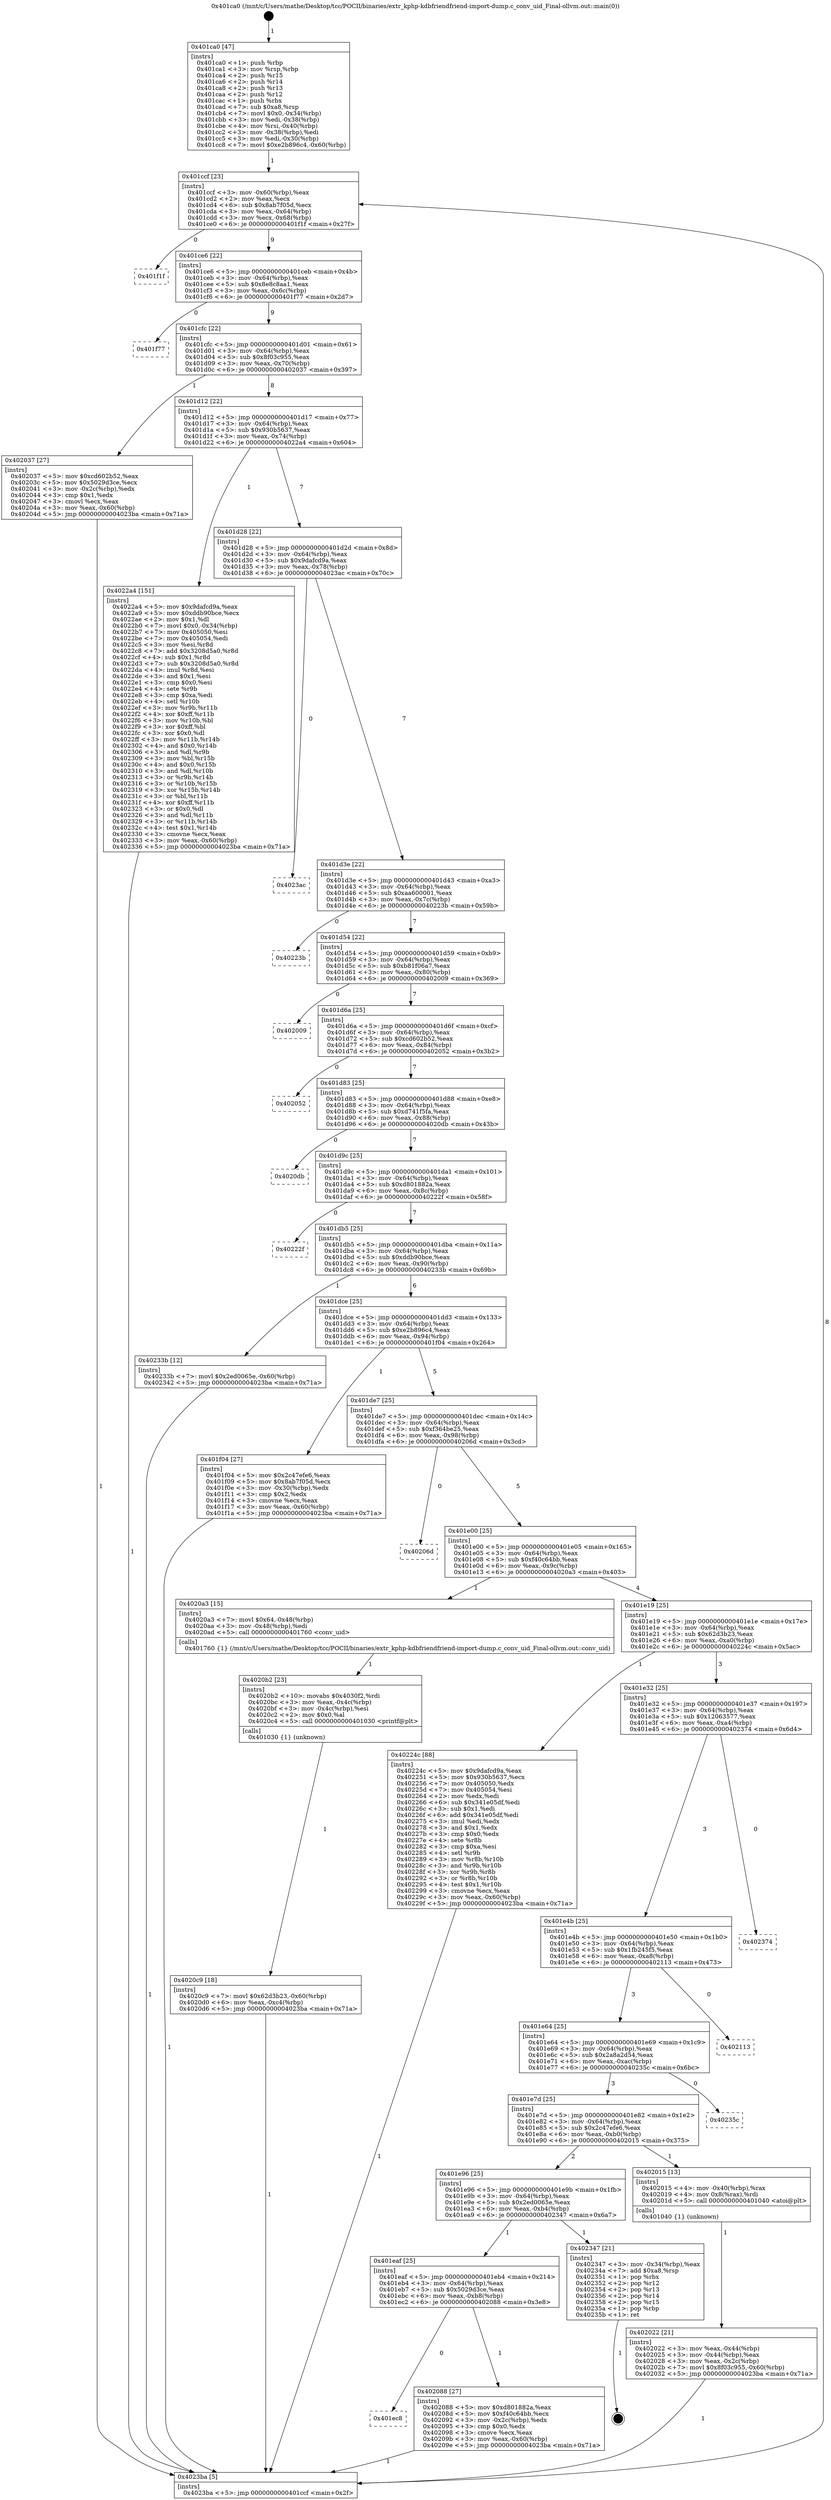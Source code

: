 digraph "0x401ca0" {
  label = "0x401ca0 (/mnt/c/Users/mathe/Desktop/tcc/POCII/binaries/extr_kphp-kdbfriendfriend-import-dump.c_conv_uid_Final-ollvm.out::main(0))"
  labelloc = "t"
  node[shape=record]

  Entry [label="",width=0.3,height=0.3,shape=circle,fillcolor=black,style=filled]
  "0x401ccf" [label="{
     0x401ccf [23]\l
     | [instrs]\l
     &nbsp;&nbsp;0x401ccf \<+3\>: mov -0x60(%rbp),%eax\l
     &nbsp;&nbsp;0x401cd2 \<+2\>: mov %eax,%ecx\l
     &nbsp;&nbsp;0x401cd4 \<+6\>: sub $0x8ab7f05d,%ecx\l
     &nbsp;&nbsp;0x401cda \<+3\>: mov %eax,-0x64(%rbp)\l
     &nbsp;&nbsp;0x401cdd \<+3\>: mov %ecx,-0x68(%rbp)\l
     &nbsp;&nbsp;0x401ce0 \<+6\>: je 0000000000401f1f \<main+0x27f\>\l
  }"]
  "0x401f1f" [label="{
     0x401f1f\l
  }", style=dashed]
  "0x401ce6" [label="{
     0x401ce6 [22]\l
     | [instrs]\l
     &nbsp;&nbsp;0x401ce6 \<+5\>: jmp 0000000000401ceb \<main+0x4b\>\l
     &nbsp;&nbsp;0x401ceb \<+3\>: mov -0x64(%rbp),%eax\l
     &nbsp;&nbsp;0x401cee \<+5\>: sub $0x8e8c8aa1,%eax\l
     &nbsp;&nbsp;0x401cf3 \<+3\>: mov %eax,-0x6c(%rbp)\l
     &nbsp;&nbsp;0x401cf6 \<+6\>: je 0000000000401f77 \<main+0x2d7\>\l
  }"]
  Exit [label="",width=0.3,height=0.3,shape=circle,fillcolor=black,style=filled,peripheries=2]
  "0x401f77" [label="{
     0x401f77\l
  }", style=dashed]
  "0x401cfc" [label="{
     0x401cfc [22]\l
     | [instrs]\l
     &nbsp;&nbsp;0x401cfc \<+5\>: jmp 0000000000401d01 \<main+0x61\>\l
     &nbsp;&nbsp;0x401d01 \<+3\>: mov -0x64(%rbp),%eax\l
     &nbsp;&nbsp;0x401d04 \<+5\>: sub $0x8f03c955,%eax\l
     &nbsp;&nbsp;0x401d09 \<+3\>: mov %eax,-0x70(%rbp)\l
     &nbsp;&nbsp;0x401d0c \<+6\>: je 0000000000402037 \<main+0x397\>\l
  }"]
  "0x4020c9" [label="{
     0x4020c9 [18]\l
     | [instrs]\l
     &nbsp;&nbsp;0x4020c9 \<+7\>: movl $0x62d3b23,-0x60(%rbp)\l
     &nbsp;&nbsp;0x4020d0 \<+6\>: mov %eax,-0xc4(%rbp)\l
     &nbsp;&nbsp;0x4020d6 \<+5\>: jmp 00000000004023ba \<main+0x71a\>\l
  }"]
  "0x402037" [label="{
     0x402037 [27]\l
     | [instrs]\l
     &nbsp;&nbsp;0x402037 \<+5\>: mov $0xcd602b52,%eax\l
     &nbsp;&nbsp;0x40203c \<+5\>: mov $0x5029d3ce,%ecx\l
     &nbsp;&nbsp;0x402041 \<+3\>: mov -0x2c(%rbp),%edx\l
     &nbsp;&nbsp;0x402044 \<+3\>: cmp $0x1,%edx\l
     &nbsp;&nbsp;0x402047 \<+3\>: cmovl %ecx,%eax\l
     &nbsp;&nbsp;0x40204a \<+3\>: mov %eax,-0x60(%rbp)\l
     &nbsp;&nbsp;0x40204d \<+5\>: jmp 00000000004023ba \<main+0x71a\>\l
  }"]
  "0x401d12" [label="{
     0x401d12 [22]\l
     | [instrs]\l
     &nbsp;&nbsp;0x401d12 \<+5\>: jmp 0000000000401d17 \<main+0x77\>\l
     &nbsp;&nbsp;0x401d17 \<+3\>: mov -0x64(%rbp),%eax\l
     &nbsp;&nbsp;0x401d1a \<+5\>: sub $0x930b5637,%eax\l
     &nbsp;&nbsp;0x401d1f \<+3\>: mov %eax,-0x74(%rbp)\l
     &nbsp;&nbsp;0x401d22 \<+6\>: je 00000000004022a4 \<main+0x604\>\l
  }"]
  "0x4020b2" [label="{
     0x4020b2 [23]\l
     | [instrs]\l
     &nbsp;&nbsp;0x4020b2 \<+10\>: movabs $0x4030f2,%rdi\l
     &nbsp;&nbsp;0x4020bc \<+3\>: mov %eax,-0x4c(%rbp)\l
     &nbsp;&nbsp;0x4020bf \<+3\>: mov -0x4c(%rbp),%esi\l
     &nbsp;&nbsp;0x4020c2 \<+2\>: mov $0x0,%al\l
     &nbsp;&nbsp;0x4020c4 \<+5\>: call 0000000000401030 \<printf@plt\>\l
     | [calls]\l
     &nbsp;&nbsp;0x401030 \{1\} (unknown)\l
  }"]
  "0x4022a4" [label="{
     0x4022a4 [151]\l
     | [instrs]\l
     &nbsp;&nbsp;0x4022a4 \<+5\>: mov $0x9dafcd9a,%eax\l
     &nbsp;&nbsp;0x4022a9 \<+5\>: mov $0xddb90bce,%ecx\l
     &nbsp;&nbsp;0x4022ae \<+2\>: mov $0x1,%dl\l
     &nbsp;&nbsp;0x4022b0 \<+7\>: movl $0x0,-0x34(%rbp)\l
     &nbsp;&nbsp;0x4022b7 \<+7\>: mov 0x405050,%esi\l
     &nbsp;&nbsp;0x4022be \<+7\>: mov 0x405054,%edi\l
     &nbsp;&nbsp;0x4022c5 \<+3\>: mov %esi,%r8d\l
     &nbsp;&nbsp;0x4022c8 \<+7\>: add $0x3208d5a0,%r8d\l
     &nbsp;&nbsp;0x4022cf \<+4\>: sub $0x1,%r8d\l
     &nbsp;&nbsp;0x4022d3 \<+7\>: sub $0x3208d5a0,%r8d\l
     &nbsp;&nbsp;0x4022da \<+4\>: imul %r8d,%esi\l
     &nbsp;&nbsp;0x4022de \<+3\>: and $0x1,%esi\l
     &nbsp;&nbsp;0x4022e1 \<+3\>: cmp $0x0,%esi\l
     &nbsp;&nbsp;0x4022e4 \<+4\>: sete %r9b\l
     &nbsp;&nbsp;0x4022e8 \<+3\>: cmp $0xa,%edi\l
     &nbsp;&nbsp;0x4022eb \<+4\>: setl %r10b\l
     &nbsp;&nbsp;0x4022ef \<+3\>: mov %r9b,%r11b\l
     &nbsp;&nbsp;0x4022f2 \<+4\>: xor $0xff,%r11b\l
     &nbsp;&nbsp;0x4022f6 \<+3\>: mov %r10b,%bl\l
     &nbsp;&nbsp;0x4022f9 \<+3\>: xor $0xff,%bl\l
     &nbsp;&nbsp;0x4022fc \<+3\>: xor $0x0,%dl\l
     &nbsp;&nbsp;0x4022ff \<+3\>: mov %r11b,%r14b\l
     &nbsp;&nbsp;0x402302 \<+4\>: and $0x0,%r14b\l
     &nbsp;&nbsp;0x402306 \<+3\>: and %dl,%r9b\l
     &nbsp;&nbsp;0x402309 \<+3\>: mov %bl,%r15b\l
     &nbsp;&nbsp;0x40230c \<+4\>: and $0x0,%r15b\l
     &nbsp;&nbsp;0x402310 \<+3\>: and %dl,%r10b\l
     &nbsp;&nbsp;0x402313 \<+3\>: or %r9b,%r14b\l
     &nbsp;&nbsp;0x402316 \<+3\>: or %r10b,%r15b\l
     &nbsp;&nbsp;0x402319 \<+3\>: xor %r15b,%r14b\l
     &nbsp;&nbsp;0x40231c \<+3\>: or %bl,%r11b\l
     &nbsp;&nbsp;0x40231f \<+4\>: xor $0xff,%r11b\l
     &nbsp;&nbsp;0x402323 \<+3\>: or $0x0,%dl\l
     &nbsp;&nbsp;0x402326 \<+3\>: and %dl,%r11b\l
     &nbsp;&nbsp;0x402329 \<+3\>: or %r11b,%r14b\l
     &nbsp;&nbsp;0x40232c \<+4\>: test $0x1,%r14b\l
     &nbsp;&nbsp;0x402330 \<+3\>: cmovne %ecx,%eax\l
     &nbsp;&nbsp;0x402333 \<+3\>: mov %eax,-0x60(%rbp)\l
     &nbsp;&nbsp;0x402336 \<+5\>: jmp 00000000004023ba \<main+0x71a\>\l
  }"]
  "0x401d28" [label="{
     0x401d28 [22]\l
     | [instrs]\l
     &nbsp;&nbsp;0x401d28 \<+5\>: jmp 0000000000401d2d \<main+0x8d\>\l
     &nbsp;&nbsp;0x401d2d \<+3\>: mov -0x64(%rbp),%eax\l
     &nbsp;&nbsp;0x401d30 \<+5\>: sub $0x9dafcd9a,%eax\l
     &nbsp;&nbsp;0x401d35 \<+3\>: mov %eax,-0x78(%rbp)\l
     &nbsp;&nbsp;0x401d38 \<+6\>: je 00000000004023ac \<main+0x70c\>\l
  }"]
  "0x401ec8" [label="{
     0x401ec8\l
  }", style=dashed]
  "0x4023ac" [label="{
     0x4023ac\l
  }", style=dashed]
  "0x401d3e" [label="{
     0x401d3e [22]\l
     | [instrs]\l
     &nbsp;&nbsp;0x401d3e \<+5\>: jmp 0000000000401d43 \<main+0xa3\>\l
     &nbsp;&nbsp;0x401d43 \<+3\>: mov -0x64(%rbp),%eax\l
     &nbsp;&nbsp;0x401d46 \<+5\>: sub $0xaa600001,%eax\l
     &nbsp;&nbsp;0x401d4b \<+3\>: mov %eax,-0x7c(%rbp)\l
     &nbsp;&nbsp;0x401d4e \<+6\>: je 000000000040223b \<main+0x59b\>\l
  }"]
  "0x402088" [label="{
     0x402088 [27]\l
     | [instrs]\l
     &nbsp;&nbsp;0x402088 \<+5\>: mov $0xd801882a,%eax\l
     &nbsp;&nbsp;0x40208d \<+5\>: mov $0xf40c64bb,%ecx\l
     &nbsp;&nbsp;0x402092 \<+3\>: mov -0x2c(%rbp),%edx\l
     &nbsp;&nbsp;0x402095 \<+3\>: cmp $0x0,%edx\l
     &nbsp;&nbsp;0x402098 \<+3\>: cmove %ecx,%eax\l
     &nbsp;&nbsp;0x40209b \<+3\>: mov %eax,-0x60(%rbp)\l
     &nbsp;&nbsp;0x40209e \<+5\>: jmp 00000000004023ba \<main+0x71a\>\l
  }"]
  "0x40223b" [label="{
     0x40223b\l
  }", style=dashed]
  "0x401d54" [label="{
     0x401d54 [22]\l
     | [instrs]\l
     &nbsp;&nbsp;0x401d54 \<+5\>: jmp 0000000000401d59 \<main+0xb9\>\l
     &nbsp;&nbsp;0x401d59 \<+3\>: mov -0x64(%rbp),%eax\l
     &nbsp;&nbsp;0x401d5c \<+5\>: sub $0xb81f06a7,%eax\l
     &nbsp;&nbsp;0x401d61 \<+3\>: mov %eax,-0x80(%rbp)\l
     &nbsp;&nbsp;0x401d64 \<+6\>: je 0000000000402009 \<main+0x369\>\l
  }"]
  "0x401eaf" [label="{
     0x401eaf [25]\l
     | [instrs]\l
     &nbsp;&nbsp;0x401eaf \<+5\>: jmp 0000000000401eb4 \<main+0x214\>\l
     &nbsp;&nbsp;0x401eb4 \<+3\>: mov -0x64(%rbp),%eax\l
     &nbsp;&nbsp;0x401eb7 \<+5\>: sub $0x5029d3ce,%eax\l
     &nbsp;&nbsp;0x401ebc \<+6\>: mov %eax,-0xb8(%rbp)\l
     &nbsp;&nbsp;0x401ec2 \<+6\>: je 0000000000402088 \<main+0x3e8\>\l
  }"]
  "0x402009" [label="{
     0x402009\l
  }", style=dashed]
  "0x401d6a" [label="{
     0x401d6a [25]\l
     | [instrs]\l
     &nbsp;&nbsp;0x401d6a \<+5\>: jmp 0000000000401d6f \<main+0xcf\>\l
     &nbsp;&nbsp;0x401d6f \<+3\>: mov -0x64(%rbp),%eax\l
     &nbsp;&nbsp;0x401d72 \<+5\>: sub $0xcd602b52,%eax\l
     &nbsp;&nbsp;0x401d77 \<+6\>: mov %eax,-0x84(%rbp)\l
     &nbsp;&nbsp;0x401d7d \<+6\>: je 0000000000402052 \<main+0x3b2\>\l
  }"]
  "0x402347" [label="{
     0x402347 [21]\l
     | [instrs]\l
     &nbsp;&nbsp;0x402347 \<+3\>: mov -0x34(%rbp),%eax\l
     &nbsp;&nbsp;0x40234a \<+7\>: add $0xa8,%rsp\l
     &nbsp;&nbsp;0x402351 \<+1\>: pop %rbx\l
     &nbsp;&nbsp;0x402352 \<+2\>: pop %r12\l
     &nbsp;&nbsp;0x402354 \<+2\>: pop %r13\l
     &nbsp;&nbsp;0x402356 \<+2\>: pop %r14\l
     &nbsp;&nbsp;0x402358 \<+2\>: pop %r15\l
     &nbsp;&nbsp;0x40235a \<+1\>: pop %rbp\l
     &nbsp;&nbsp;0x40235b \<+1\>: ret\l
  }"]
  "0x402052" [label="{
     0x402052\l
  }", style=dashed]
  "0x401d83" [label="{
     0x401d83 [25]\l
     | [instrs]\l
     &nbsp;&nbsp;0x401d83 \<+5\>: jmp 0000000000401d88 \<main+0xe8\>\l
     &nbsp;&nbsp;0x401d88 \<+3\>: mov -0x64(%rbp),%eax\l
     &nbsp;&nbsp;0x401d8b \<+5\>: sub $0xd741f5fa,%eax\l
     &nbsp;&nbsp;0x401d90 \<+6\>: mov %eax,-0x88(%rbp)\l
     &nbsp;&nbsp;0x401d96 \<+6\>: je 00000000004020db \<main+0x43b\>\l
  }"]
  "0x402022" [label="{
     0x402022 [21]\l
     | [instrs]\l
     &nbsp;&nbsp;0x402022 \<+3\>: mov %eax,-0x44(%rbp)\l
     &nbsp;&nbsp;0x402025 \<+3\>: mov -0x44(%rbp),%eax\l
     &nbsp;&nbsp;0x402028 \<+3\>: mov %eax,-0x2c(%rbp)\l
     &nbsp;&nbsp;0x40202b \<+7\>: movl $0x8f03c955,-0x60(%rbp)\l
     &nbsp;&nbsp;0x402032 \<+5\>: jmp 00000000004023ba \<main+0x71a\>\l
  }"]
  "0x4020db" [label="{
     0x4020db\l
  }", style=dashed]
  "0x401d9c" [label="{
     0x401d9c [25]\l
     | [instrs]\l
     &nbsp;&nbsp;0x401d9c \<+5\>: jmp 0000000000401da1 \<main+0x101\>\l
     &nbsp;&nbsp;0x401da1 \<+3\>: mov -0x64(%rbp),%eax\l
     &nbsp;&nbsp;0x401da4 \<+5\>: sub $0xd801882a,%eax\l
     &nbsp;&nbsp;0x401da9 \<+6\>: mov %eax,-0x8c(%rbp)\l
     &nbsp;&nbsp;0x401daf \<+6\>: je 000000000040222f \<main+0x58f\>\l
  }"]
  "0x401e96" [label="{
     0x401e96 [25]\l
     | [instrs]\l
     &nbsp;&nbsp;0x401e96 \<+5\>: jmp 0000000000401e9b \<main+0x1fb\>\l
     &nbsp;&nbsp;0x401e9b \<+3\>: mov -0x64(%rbp),%eax\l
     &nbsp;&nbsp;0x401e9e \<+5\>: sub $0x2ed0065e,%eax\l
     &nbsp;&nbsp;0x401ea3 \<+6\>: mov %eax,-0xb4(%rbp)\l
     &nbsp;&nbsp;0x401ea9 \<+6\>: je 0000000000402347 \<main+0x6a7\>\l
  }"]
  "0x40222f" [label="{
     0x40222f\l
  }", style=dashed]
  "0x401db5" [label="{
     0x401db5 [25]\l
     | [instrs]\l
     &nbsp;&nbsp;0x401db5 \<+5\>: jmp 0000000000401dba \<main+0x11a\>\l
     &nbsp;&nbsp;0x401dba \<+3\>: mov -0x64(%rbp),%eax\l
     &nbsp;&nbsp;0x401dbd \<+5\>: sub $0xddb90bce,%eax\l
     &nbsp;&nbsp;0x401dc2 \<+6\>: mov %eax,-0x90(%rbp)\l
     &nbsp;&nbsp;0x401dc8 \<+6\>: je 000000000040233b \<main+0x69b\>\l
  }"]
  "0x402015" [label="{
     0x402015 [13]\l
     | [instrs]\l
     &nbsp;&nbsp;0x402015 \<+4\>: mov -0x40(%rbp),%rax\l
     &nbsp;&nbsp;0x402019 \<+4\>: mov 0x8(%rax),%rdi\l
     &nbsp;&nbsp;0x40201d \<+5\>: call 0000000000401040 \<atoi@plt\>\l
     | [calls]\l
     &nbsp;&nbsp;0x401040 \{1\} (unknown)\l
  }"]
  "0x40233b" [label="{
     0x40233b [12]\l
     | [instrs]\l
     &nbsp;&nbsp;0x40233b \<+7\>: movl $0x2ed0065e,-0x60(%rbp)\l
     &nbsp;&nbsp;0x402342 \<+5\>: jmp 00000000004023ba \<main+0x71a\>\l
  }"]
  "0x401dce" [label="{
     0x401dce [25]\l
     | [instrs]\l
     &nbsp;&nbsp;0x401dce \<+5\>: jmp 0000000000401dd3 \<main+0x133\>\l
     &nbsp;&nbsp;0x401dd3 \<+3\>: mov -0x64(%rbp),%eax\l
     &nbsp;&nbsp;0x401dd6 \<+5\>: sub $0xe2b896c4,%eax\l
     &nbsp;&nbsp;0x401ddb \<+6\>: mov %eax,-0x94(%rbp)\l
     &nbsp;&nbsp;0x401de1 \<+6\>: je 0000000000401f04 \<main+0x264\>\l
  }"]
  "0x401e7d" [label="{
     0x401e7d [25]\l
     | [instrs]\l
     &nbsp;&nbsp;0x401e7d \<+5\>: jmp 0000000000401e82 \<main+0x1e2\>\l
     &nbsp;&nbsp;0x401e82 \<+3\>: mov -0x64(%rbp),%eax\l
     &nbsp;&nbsp;0x401e85 \<+5\>: sub $0x2c47efe6,%eax\l
     &nbsp;&nbsp;0x401e8a \<+6\>: mov %eax,-0xb0(%rbp)\l
     &nbsp;&nbsp;0x401e90 \<+6\>: je 0000000000402015 \<main+0x375\>\l
  }"]
  "0x401f04" [label="{
     0x401f04 [27]\l
     | [instrs]\l
     &nbsp;&nbsp;0x401f04 \<+5\>: mov $0x2c47efe6,%eax\l
     &nbsp;&nbsp;0x401f09 \<+5\>: mov $0x8ab7f05d,%ecx\l
     &nbsp;&nbsp;0x401f0e \<+3\>: mov -0x30(%rbp),%edx\l
     &nbsp;&nbsp;0x401f11 \<+3\>: cmp $0x2,%edx\l
     &nbsp;&nbsp;0x401f14 \<+3\>: cmovne %ecx,%eax\l
     &nbsp;&nbsp;0x401f17 \<+3\>: mov %eax,-0x60(%rbp)\l
     &nbsp;&nbsp;0x401f1a \<+5\>: jmp 00000000004023ba \<main+0x71a\>\l
  }"]
  "0x401de7" [label="{
     0x401de7 [25]\l
     | [instrs]\l
     &nbsp;&nbsp;0x401de7 \<+5\>: jmp 0000000000401dec \<main+0x14c\>\l
     &nbsp;&nbsp;0x401dec \<+3\>: mov -0x64(%rbp),%eax\l
     &nbsp;&nbsp;0x401def \<+5\>: sub $0xf364be25,%eax\l
     &nbsp;&nbsp;0x401df4 \<+6\>: mov %eax,-0x98(%rbp)\l
     &nbsp;&nbsp;0x401dfa \<+6\>: je 000000000040206d \<main+0x3cd\>\l
  }"]
  "0x4023ba" [label="{
     0x4023ba [5]\l
     | [instrs]\l
     &nbsp;&nbsp;0x4023ba \<+5\>: jmp 0000000000401ccf \<main+0x2f\>\l
  }"]
  "0x401ca0" [label="{
     0x401ca0 [47]\l
     | [instrs]\l
     &nbsp;&nbsp;0x401ca0 \<+1\>: push %rbp\l
     &nbsp;&nbsp;0x401ca1 \<+3\>: mov %rsp,%rbp\l
     &nbsp;&nbsp;0x401ca4 \<+2\>: push %r15\l
     &nbsp;&nbsp;0x401ca6 \<+2\>: push %r14\l
     &nbsp;&nbsp;0x401ca8 \<+2\>: push %r13\l
     &nbsp;&nbsp;0x401caa \<+2\>: push %r12\l
     &nbsp;&nbsp;0x401cac \<+1\>: push %rbx\l
     &nbsp;&nbsp;0x401cad \<+7\>: sub $0xa8,%rsp\l
     &nbsp;&nbsp;0x401cb4 \<+7\>: movl $0x0,-0x34(%rbp)\l
     &nbsp;&nbsp;0x401cbb \<+3\>: mov %edi,-0x38(%rbp)\l
     &nbsp;&nbsp;0x401cbe \<+4\>: mov %rsi,-0x40(%rbp)\l
     &nbsp;&nbsp;0x401cc2 \<+3\>: mov -0x38(%rbp),%edi\l
     &nbsp;&nbsp;0x401cc5 \<+3\>: mov %edi,-0x30(%rbp)\l
     &nbsp;&nbsp;0x401cc8 \<+7\>: movl $0xe2b896c4,-0x60(%rbp)\l
  }"]
  "0x40235c" [label="{
     0x40235c\l
  }", style=dashed]
  "0x40206d" [label="{
     0x40206d\l
  }", style=dashed]
  "0x401e00" [label="{
     0x401e00 [25]\l
     | [instrs]\l
     &nbsp;&nbsp;0x401e00 \<+5\>: jmp 0000000000401e05 \<main+0x165\>\l
     &nbsp;&nbsp;0x401e05 \<+3\>: mov -0x64(%rbp),%eax\l
     &nbsp;&nbsp;0x401e08 \<+5\>: sub $0xf40c64bb,%eax\l
     &nbsp;&nbsp;0x401e0d \<+6\>: mov %eax,-0x9c(%rbp)\l
     &nbsp;&nbsp;0x401e13 \<+6\>: je 00000000004020a3 \<main+0x403\>\l
  }"]
  "0x401e64" [label="{
     0x401e64 [25]\l
     | [instrs]\l
     &nbsp;&nbsp;0x401e64 \<+5\>: jmp 0000000000401e69 \<main+0x1c9\>\l
     &nbsp;&nbsp;0x401e69 \<+3\>: mov -0x64(%rbp),%eax\l
     &nbsp;&nbsp;0x401e6c \<+5\>: sub $0x2a8a2d54,%eax\l
     &nbsp;&nbsp;0x401e71 \<+6\>: mov %eax,-0xac(%rbp)\l
     &nbsp;&nbsp;0x401e77 \<+6\>: je 000000000040235c \<main+0x6bc\>\l
  }"]
  "0x4020a3" [label="{
     0x4020a3 [15]\l
     | [instrs]\l
     &nbsp;&nbsp;0x4020a3 \<+7\>: movl $0x64,-0x48(%rbp)\l
     &nbsp;&nbsp;0x4020aa \<+3\>: mov -0x48(%rbp),%edi\l
     &nbsp;&nbsp;0x4020ad \<+5\>: call 0000000000401760 \<conv_uid\>\l
     | [calls]\l
     &nbsp;&nbsp;0x401760 \{1\} (/mnt/c/Users/mathe/Desktop/tcc/POCII/binaries/extr_kphp-kdbfriendfriend-import-dump.c_conv_uid_Final-ollvm.out::conv_uid)\l
  }"]
  "0x401e19" [label="{
     0x401e19 [25]\l
     | [instrs]\l
     &nbsp;&nbsp;0x401e19 \<+5\>: jmp 0000000000401e1e \<main+0x17e\>\l
     &nbsp;&nbsp;0x401e1e \<+3\>: mov -0x64(%rbp),%eax\l
     &nbsp;&nbsp;0x401e21 \<+5\>: sub $0x62d3b23,%eax\l
     &nbsp;&nbsp;0x401e26 \<+6\>: mov %eax,-0xa0(%rbp)\l
     &nbsp;&nbsp;0x401e2c \<+6\>: je 000000000040224c \<main+0x5ac\>\l
  }"]
  "0x402113" [label="{
     0x402113\l
  }", style=dashed]
  "0x40224c" [label="{
     0x40224c [88]\l
     | [instrs]\l
     &nbsp;&nbsp;0x40224c \<+5\>: mov $0x9dafcd9a,%eax\l
     &nbsp;&nbsp;0x402251 \<+5\>: mov $0x930b5637,%ecx\l
     &nbsp;&nbsp;0x402256 \<+7\>: mov 0x405050,%edx\l
     &nbsp;&nbsp;0x40225d \<+7\>: mov 0x405054,%esi\l
     &nbsp;&nbsp;0x402264 \<+2\>: mov %edx,%edi\l
     &nbsp;&nbsp;0x402266 \<+6\>: sub $0x341e05df,%edi\l
     &nbsp;&nbsp;0x40226c \<+3\>: sub $0x1,%edi\l
     &nbsp;&nbsp;0x40226f \<+6\>: add $0x341e05df,%edi\l
     &nbsp;&nbsp;0x402275 \<+3\>: imul %edi,%edx\l
     &nbsp;&nbsp;0x402278 \<+3\>: and $0x1,%edx\l
     &nbsp;&nbsp;0x40227b \<+3\>: cmp $0x0,%edx\l
     &nbsp;&nbsp;0x40227e \<+4\>: sete %r8b\l
     &nbsp;&nbsp;0x402282 \<+3\>: cmp $0xa,%esi\l
     &nbsp;&nbsp;0x402285 \<+4\>: setl %r9b\l
     &nbsp;&nbsp;0x402289 \<+3\>: mov %r8b,%r10b\l
     &nbsp;&nbsp;0x40228c \<+3\>: and %r9b,%r10b\l
     &nbsp;&nbsp;0x40228f \<+3\>: xor %r9b,%r8b\l
     &nbsp;&nbsp;0x402292 \<+3\>: or %r8b,%r10b\l
     &nbsp;&nbsp;0x402295 \<+4\>: test $0x1,%r10b\l
     &nbsp;&nbsp;0x402299 \<+3\>: cmovne %ecx,%eax\l
     &nbsp;&nbsp;0x40229c \<+3\>: mov %eax,-0x60(%rbp)\l
     &nbsp;&nbsp;0x40229f \<+5\>: jmp 00000000004023ba \<main+0x71a\>\l
  }"]
  "0x401e32" [label="{
     0x401e32 [25]\l
     | [instrs]\l
     &nbsp;&nbsp;0x401e32 \<+5\>: jmp 0000000000401e37 \<main+0x197\>\l
     &nbsp;&nbsp;0x401e37 \<+3\>: mov -0x64(%rbp),%eax\l
     &nbsp;&nbsp;0x401e3a \<+5\>: sub $0x12063577,%eax\l
     &nbsp;&nbsp;0x401e3f \<+6\>: mov %eax,-0xa4(%rbp)\l
     &nbsp;&nbsp;0x401e45 \<+6\>: je 0000000000402374 \<main+0x6d4\>\l
  }"]
  "0x401e4b" [label="{
     0x401e4b [25]\l
     | [instrs]\l
     &nbsp;&nbsp;0x401e4b \<+5\>: jmp 0000000000401e50 \<main+0x1b0\>\l
     &nbsp;&nbsp;0x401e50 \<+3\>: mov -0x64(%rbp),%eax\l
     &nbsp;&nbsp;0x401e53 \<+5\>: sub $0x1fb245f5,%eax\l
     &nbsp;&nbsp;0x401e58 \<+6\>: mov %eax,-0xa8(%rbp)\l
     &nbsp;&nbsp;0x401e5e \<+6\>: je 0000000000402113 \<main+0x473\>\l
  }"]
  "0x402374" [label="{
     0x402374\l
  }", style=dashed]
  Entry -> "0x401ca0" [label=" 1"]
  "0x401ccf" -> "0x401f1f" [label=" 0"]
  "0x401ccf" -> "0x401ce6" [label=" 9"]
  "0x402347" -> Exit [label=" 1"]
  "0x401ce6" -> "0x401f77" [label=" 0"]
  "0x401ce6" -> "0x401cfc" [label=" 9"]
  "0x40233b" -> "0x4023ba" [label=" 1"]
  "0x401cfc" -> "0x402037" [label=" 1"]
  "0x401cfc" -> "0x401d12" [label=" 8"]
  "0x4022a4" -> "0x4023ba" [label=" 1"]
  "0x401d12" -> "0x4022a4" [label=" 1"]
  "0x401d12" -> "0x401d28" [label=" 7"]
  "0x40224c" -> "0x4023ba" [label=" 1"]
  "0x401d28" -> "0x4023ac" [label=" 0"]
  "0x401d28" -> "0x401d3e" [label=" 7"]
  "0x4020c9" -> "0x4023ba" [label=" 1"]
  "0x401d3e" -> "0x40223b" [label=" 0"]
  "0x401d3e" -> "0x401d54" [label=" 7"]
  "0x4020b2" -> "0x4020c9" [label=" 1"]
  "0x401d54" -> "0x402009" [label=" 0"]
  "0x401d54" -> "0x401d6a" [label=" 7"]
  "0x402088" -> "0x4023ba" [label=" 1"]
  "0x401d6a" -> "0x402052" [label=" 0"]
  "0x401d6a" -> "0x401d83" [label=" 7"]
  "0x401eaf" -> "0x401ec8" [label=" 0"]
  "0x401d83" -> "0x4020db" [label=" 0"]
  "0x401d83" -> "0x401d9c" [label=" 7"]
  "0x4020a3" -> "0x4020b2" [label=" 1"]
  "0x401d9c" -> "0x40222f" [label=" 0"]
  "0x401d9c" -> "0x401db5" [label=" 7"]
  "0x401e96" -> "0x401eaf" [label=" 1"]
  "0x401db5" -> "0x40233b" [label=" 1"]
  "0x401db5" -> "0x401dce" [label=" 6"]
  "0x401e96" -> "0x402347" [label=" 1"]
  "0x401dce" -> "0x401f04" [label=" 1"]
  "0x401dce" -> "0x401de7" [label=" 5"]
  "0x401f04" -> "0x4023ba" [label=" 1"]
  "0x401ca0" -> "0x401ccf" [label=" 1"]
  "0x4023ba" -> "0x401ccf" [label=" 8"]
  "0x402037" -> "0x4023ba" [label=" 1"]
  "0x401de7" -> "0x40206d" [label=" 0"]
  "0x401de7" -> "0x401e00" [label=" 5"]
  "0x402022" -> "0x4023ba" [label=" 1"]
  "0x401e00" -> "0x4020a3" [label=" 1"]
  "0x401e00" -> "0x401e19" [label=" 4"]
  "0x401e7d" -> "0x401e96" [label=" 2"]
  "0x401e19" -> "0x40224c" [label=" 1"]
  "0x401e19" -> "0x401e32" [label=" 3"]
  "0x401e7d" -> "0x402015" [label=" 1"]
  "0x401e32" -> "0x402374" [label=" 0"]
  "0x401e32" -> "0x401e4b" [label=" 3"]
  "0x401eaf" -> "0x402088" [label=" 1"]
  "0x401e4b" -> "0x402113" [label=" 0"]
  "0x401e4b" -> "0x401e64" [label=" 3"]
  "0x402015" -> "0x402022" [label=" 1"]
  "0x401e64" -> "0x40235c" [label=" 0"]
  "0x401e64" -> "0x401e7d" [label=" 3"]
}
